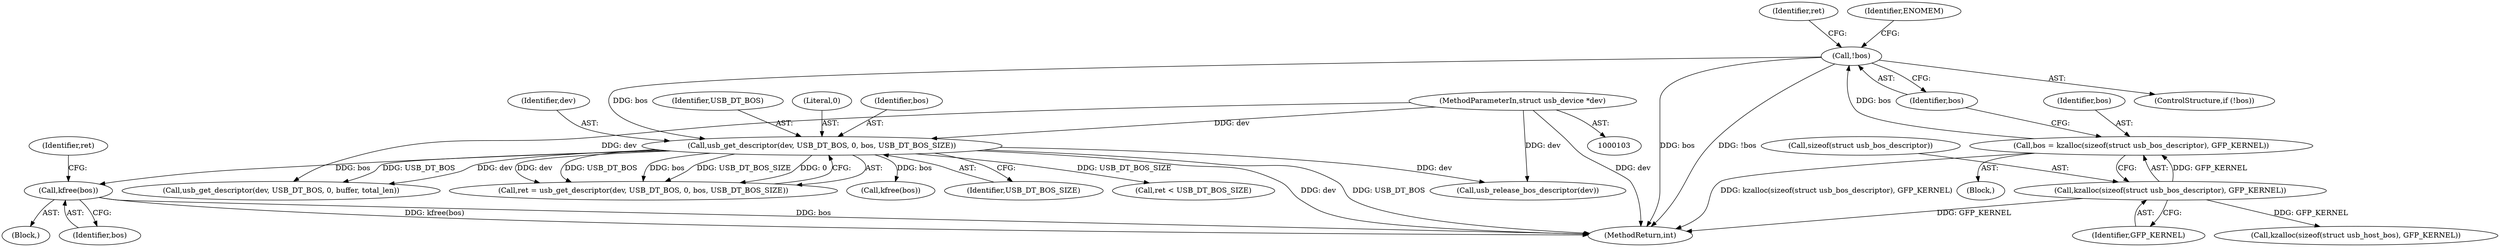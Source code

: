 digraph "0_linux_1c0edc3633b56000e18d82fc241e3995ca18a69e@API" {
"1000157" [label="(Call,kfree(bos))"];
"1000135" [label="(Call,usb_get_descriptor(dev, USB_DT_BOS, 0, bos, USB_DT_BOS_SIZE))"];
"1000104" [label="(MethodParameterIn,struct usb_device *dev)"];
"1000128" [label="(Call,!bos)"];
"1000121" [label="(Call,bos = kzalloc(sizeof(struct usb_bos_descriptor), GFP_KERNEL))"];
"1000123" [label="(Call,kzalloc(sizeof(struct usb_bos_descriptor), GFP_KERNEL))"];
"1000227" [label="(Call,usb_get_descriptor(dev, USB_DT_BOS, 0, buffer, total_len))"];
"1000133" [label="(Call,ret = usb_get_descriptor(dev, USB_DT_BOS, 0, bos, USB_DT_BOS_SIZE))"];
"1000361" [label="(Call,usb_release_bos_descriptor(dev))"];
"1000190" [label="(Call,kzalloc(sizeof(struct usb_host_bos), GFP_KERNEL))"];
"1000124" [label="(Call,sizeof(struct usb_bos_descriptor))"];
"1000177" [label="(Call,kfree(bos))"];
"1000137" [label="(Identifier,USB_DT_BOS)"];
"1000128" [label="(Call,!bos)"];
"1000134" [label="(Identifier,ret)"];
"1000123" [label="(Call,kzalloc(sizeof(struct usb_bos_descriptor), GFP_KERNEL))"];
"1000140" [label="(Identifier,USB_DT_BOS_SIZE)"];
"1000142" [label="(Call,ret < USB_DT_BOS_SIZE)"];
"1000105" [label="(Block,)"];
"1000129" [label="(Identifier,bos)"];
"1000145" [label="(Block,)"];
"1000138" [label="(Literal,0)"];
"1000157" [label="(Call,kfree(bos))"];
"1000127" [label="(ControlStructure,if (!bos))"];
"1000126" [label="(Identifier,GFP_KERNEL)"];
"1000135" [label="(Call,usb_get_descriptor(dev, USB_DT_BOS, 0, bos, USB_DT_BOS_SIZE))"];
"1000121" [label="(Call,bos = kzalloc(sizeof(struct usb_bos_descriptor), GFP_KERNEL))"];
"1000139" [label="(Identifier,bos)"];
"1000158" [label="(Identifier,bos)"];
"1000132" [label="(Identifier,ENOMEM)"];
"1000365" [label="(MethodReturn,int)"];
"1000122" [label="(Identifier,bos)"];
"1000160" [label="(Identifier,ret)"];
"1000104" [label="(MethodParameterIn,struct usb_device *dev)"];
"1000136" [label="(Identifier,dev)"];
"1000157" -> "1000145"  [label="AST: "];
"1000157" -> "1000158"  [label="CFG: "];
"1000158" -> "1000157"  [label="AST: "];
"1000160" -> "1000157"  [label="CFG: "];
"1000157" -> "1000365"  [label="DDG: kfree(bos)"];
"1000157" -> "1000365"  [label="DDG: bos"];
"1000135" -> "1000157"  [label="DDG: bos"];
"1000135" -> "1000133"  [label="AST: "];
"1000135" -> "1000140"  [label="CFG: "];
"1000136" -> "1000135"  [label="AST: "];
"1000137" -> "1000135"  [label="AST: "];
"1000138" -> "1000135"  [label="AST: "];
"1000139" -> "1000135"  [label="AST: "];
"1000140" -> "1000135"  [label="AST: "];
"1000133" -> "1000135"  [label="CFG: "];
"1000135" -> "1000365"  [label="DDG: dev"];
"1000135" -> "1000365"  [label="DDG: USB_DT_BOS"];
"1000135" -> "1000133"  [label="DDG: dev"];
"1000135" -> "1000133"  [label="DDG: USB_DT_BOS"];
"1000135" -> "1000133"  [label="DDG: bos"];
"1000135" -> "1000133"  [label="DDG: USB_DT_BOS_SIZE"];
"1000135" -> "1000133"  [label="DDG: 0"];
"1000104" -> "1000135"  [label="DDG: dev"];
"1000128" -> "1000135"  [label="DDG: bos"];
"1000135" -> "1000142"  [label="DDG: USB_DT_BOS_SIZE"];
"1000135" -> "1000177"  [label="DDG: bos"];
"1000135" -> "1000227"  [label="DDG: dev"];
"1000135" -> "1000227"  [label="DDG: USB_DT_BOS"];
"1000135" -> "1000361"  [label="DDG: dev"];
"1000104" -> "1000103"  [label="AST: "];
"1000104" -> "1000365"  [label="DDG: dev"];
"1000104" -> "1000227"  [label="DDG: dev"];
"1000104" -> "1000361"  [label="DDG: dev"];
"1000128" -> "1000127"  [label="AST: "];
"1000128" -> "1000129"  [label="CFG: "];
"1000129" -> "1000128"  [label="AST: "];
"1000132" -> "1000128"  [label="CFG: "];
"1000134" -> "1000128"  [label="CFG: "];
"1000128" -> "1000365"  [label="DDG: bos"];
"1000128" -> "1000365"  [label="DDG: !bos"];
"1000121" -> "1000128"  [label="DDG: bos"];
"1000121" -> "1000105"  [label="AST: "];
"1000121" -> "1000123"  [label="CFG: "];
"1000122" -> "1000121"  [label="AST: "];
"1000123" -> "1000121"  [label="AST: "];
"1000129" -> "1000121"  [label="CFG: "];
"1000121" -> "1000365"  [label="DDG: kzalloc(sizeof(struct usb_bos_descriptor), GFP_KERNEL)"];
"1000123" -> "1000121"  [label="DDG: GFP_KERNEL"];
"1000123" -> "1000126"  [label="CFG: "];
"1000124" -> "1000123"  [label="AST: "];
"1000126" -> "1000123"  [label="AST: "];
"1000123" -> "1000365"  [label="DDG: GFP_KERNEL"];
"1000123" -> "1000190"  [label="DDG: GFP_KERNEL"];
}
